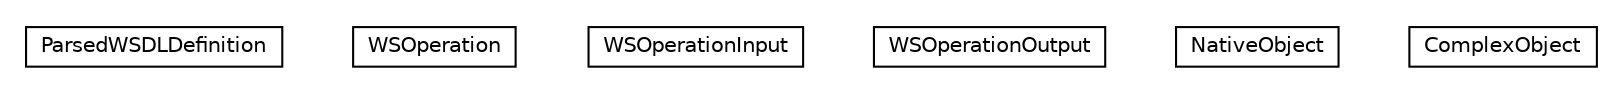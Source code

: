 #!/usr/local/bin/dot
#
# Class diagram 
# Generated by UMLGraph version R5_6-24-gf6e263 (http://www.umlgraph.org/)
#

digraph G {
	edge [fontname="Helvetica",fontsize=10,labelfontname="Helvetica",labelfontsize=10];
	node [fontname="Helvetica",fontsize=10,shape=plaintext];
	nodesep=0.25;
	ranksep=0.5;
	// org.universAAL.ri.wsdlToolkit.ioApi.ParsedWSDLDefinition
	c1048 [label=<<table title="org.universAAL.ri.wsdlToolkit.ioApi.ParsedWSDLDefinition" border="0" cellborder="1" cellspacing="0" cellpadding="2" port="p" href="./ParsedWSDLDefinition.html">
		<tr><td><table border="0" cellspacing="0" cellpadding="1">
<tr><td align="center" balign="center"> ParsedWSDLDefinition </td></tr>
		</table></td></tr>
		</table>>, URL="./ParsedWSDLDefinition.html", fontname="Helvetica", fontcolor="black", fontsize=10.0];
	// org.universAAL.ri.wsdlToolkit.ioApi.WSOperation
	c1049 [label=<<table title="org.universAAL.ri.wsdlToolkit.ioApi.WSOperation" border="0" cellborder="1" cellspacing="0" cellpadding="2" port="p" href="./WSOperation.html">
		<tr><td><table border="0" cellspacing="0" cellpadding="1">
<tr><td align="center" balign="center"> WSOperation </td></tr>
		</table></td></tr>
		</table>>, URL="./WSOperation.html", fontname="Helvetica", fontcolor="black", fontsize=10.0];
	// org.universAAL.ri.wsdlToolkit.ioApi.WSOperationInput
	c1050 [label=<<table title="org.universAAL.ri.wsdlToolkit.ioApi.WSOperationInput" border="0" cellborder="1" cellspacing="0" cellpadding="2" port="p" href="./WSOperationInput.html">
		<tr><td><table border="0" cellspacing="0" cellpadding="1">
<tr><td align="center" balign="center"> WSOperationInput </td></tr>
		</table></td></tr>
		</table>>, URL="./WSOperationInput.html", fontname="Helvetica", fontcolor="black", fontsize=10.0];
	// org.universAAL.ri.wsdlToolkit.ioApi.WSOperationOutput
	c1051 [label=<<table title="org.universAAL.ri.wsdlToolkit.ioApi.WSOperationOutput" border="0" cellborder="1" cellspacing="0" cellpadding="2" port="p" href="./WSOperationOutput.html">
		<tr><td><table border="0" cellspacing="0" cellpadding="1">
<tr><td align="center" balign="center"> WSOperationOutput </td></tr>
		</table></td></tr>
		</table>>, URL="./WSOperationOutput.html", fontname="Helvetica", fontcolor="black", fontsize=10.0];
	// org.universAAL.ri.wsdlToolkit.ioApi.NativeObject
	c1052 [label=<<table title="org.universAAL.ri.wsdlToolkit.ioApi.NativeObject" border="0" cellborder="1" cellspacing="0" cellpadding="2" port="p" href="./NativeObject.html">
		<tr><td><table border="0" cellspacing="0" cellpadding="1">
<tr><td align="center" balign="center"> NativeObject </td></tr>
		</table></td></tr>
		</table>>, URL="./NativeObject.html", fontname="Helvetica", fontcolor="black", fontsize=10.0];
	// org.universAAL.ri.wsdlToolkit.ioApi.ComplexObject
	c1053 [label=<<table title="org.universAAL.ri.wsdlToolkit.ioApi.ComplexObject" border="0" cellborder="1" cellspacing="0" cellpadding="2" port="p" href="./ComplexObject.html">
		<tr><td><table border="0" cellspacing="0" cellpadding="1">
<tr><td align="center" balign="center"> ComplexObject </td></tr>
		</table></td></tr>
		</table>>, URL="./ComplexObject.html", fontname="Helvetica", fontcolor="black", fontsize=10.0];
}

